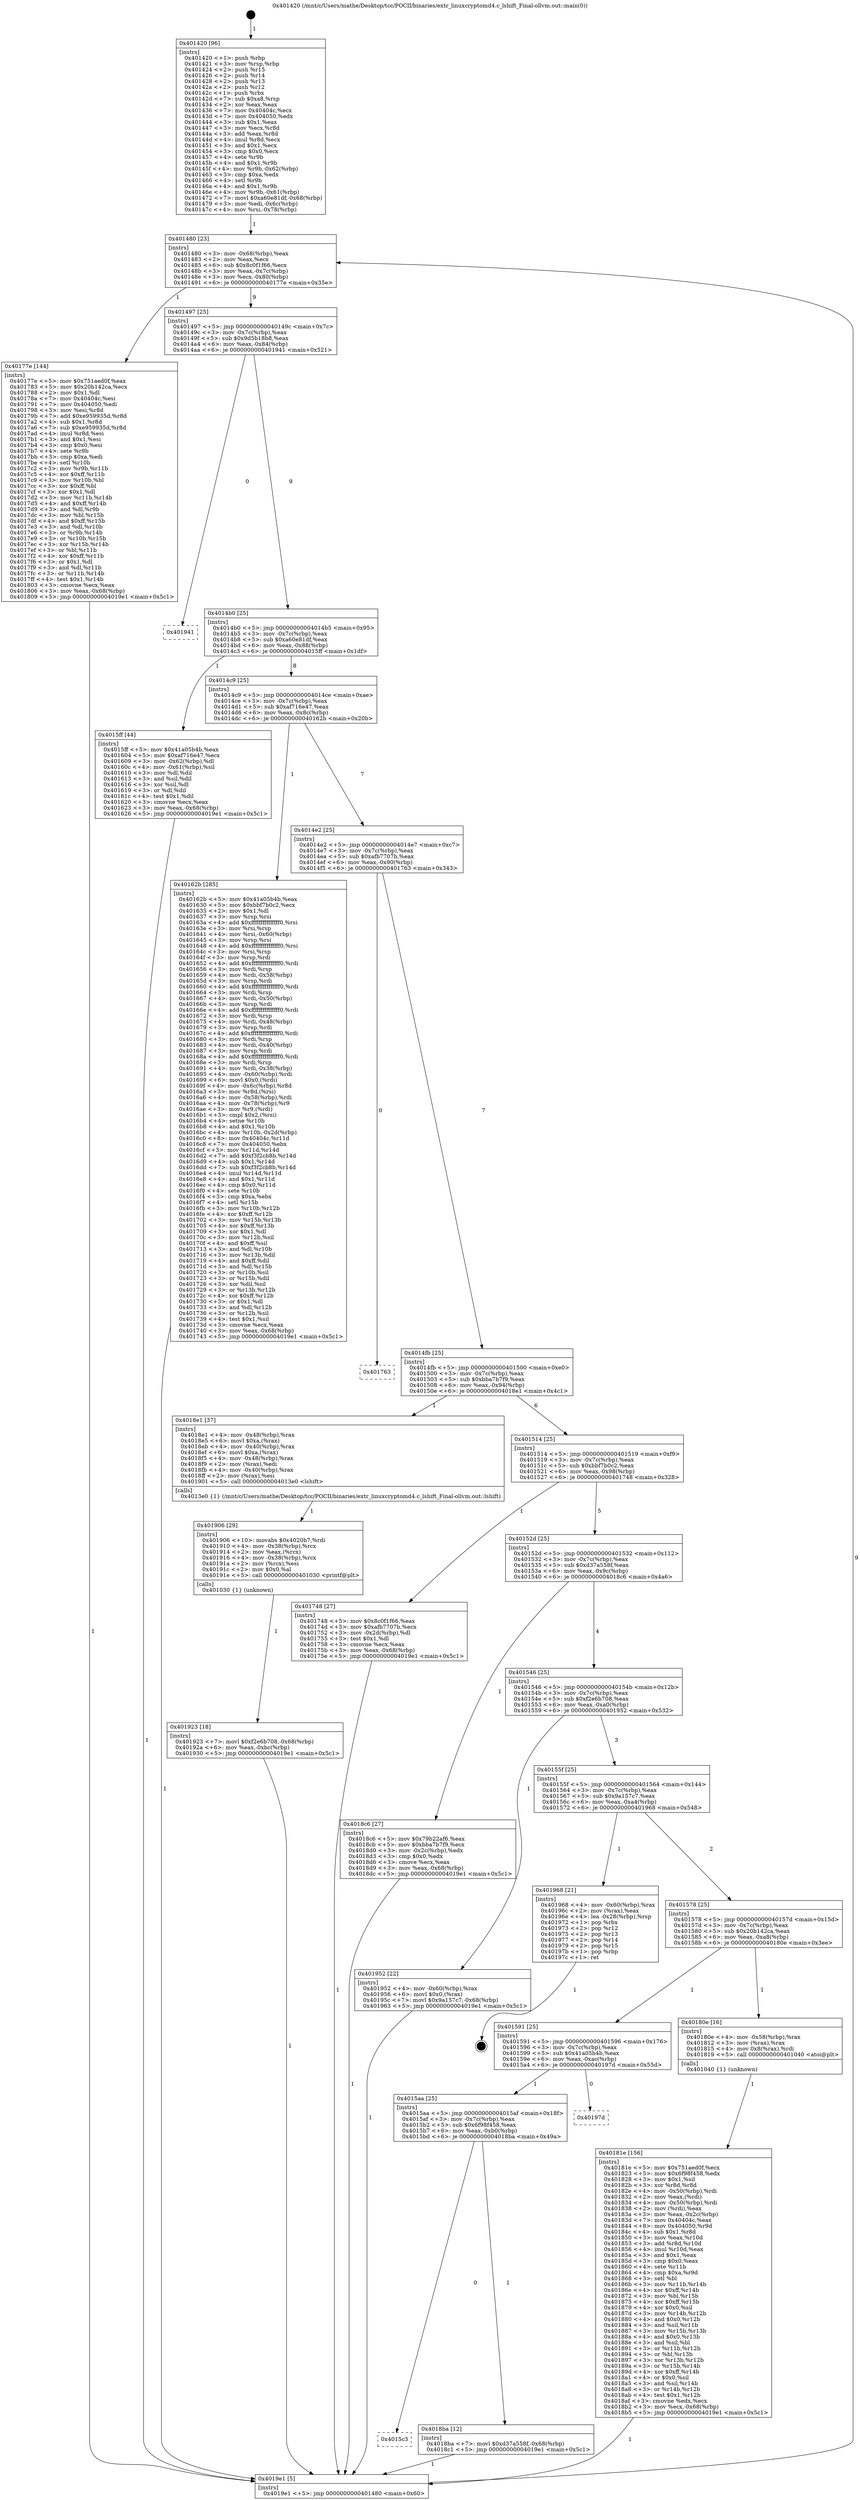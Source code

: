 digraph "0x401420" {
  label = "0x401420 (/mnt/c/Users/mathe/Desktop/tcc/POCII/binaries/extr_linuxcryptomd4.c_lshift_Final-ollvm.out::main(0))"
  labelloc = "t"
  node[shape=record]

  Entry [label="",width=0.3,height=0.3,shape=circle,fillcolor=black,style=filled]
  "0x401480" [label="{
     0x401480 [23]\l
     | [instrs]\l
     &nbsp;&nbsp;0x401480 \<+3\>: mov -0x68(%rbp),%eax\l
     &nbsp;&nbsp;0x401483 \<+2\>: mov %eax,%ecx\l
     &nbsp;&nbsp;0x401485 \<+6\>: sub $0x8c0f1f66,%ecx\l
     &nbsp;&nbsp;0x40148b \<+3\>: mov %eax,-0x7c(%rbp)\l
     &nbsp;&nbsp;0x40148e \<+3\>: mov %ecx,-0x80(%rbp)\l
     &nbsp;&nbsp;0x401491 \<+6\>: je 000000000040177e \<main+0x35e\>\l
  }"]
  "0x40177e" [label="{
     0x40177e [144]\l
     | [instrs]\l
     &nbsp;&nbsp;0x40177e \<+5\>: mov $0x751aed0f,%eax\l
     &nbsp;&nbsp;0x401783 \<+5\>: mov $0x20b142ca,%ecx\l
     &nbsp;&nbsp;0x401788 \<+2\>: mov $0x1,%dl\l
     &nbsp;&nbsp;0x40178a \<+7\>: mov 0x40404c,%esi\l
     &nbsp;&nbsp;0x401791 \<+7\>: mov 0x404050,%edi\l
     &nbsp;&nbsp;0x401798 \<+3\>: mov %esi,%r8d\l
     &nbsp;&nbsp;0x40179b \<+7\>: add $0xe959935d,%r8d\l
     &nbsp;&nbsp;0x4017a2 \<+4\>: sub $0x1,%r8d\l
     &nbsp;&nbsp;0x4017a6 \<+7\>: sub $0xe959935d,%r8d\l
     &nbsp;&nbsp;0x4017ad \<+4\>: imul %r8d,%esi\l
     &nbsp;&nbsp;0x4017b1 \<+3\>: and $0x1,%esi\l
     &nbsp;&nbsp;0x4017b4 \<+3\>: cmp $0x0,%esi\l
     &nbsp;&nbsp;0x4017b7 \<+4\>: sete %r9b\l
     &nbsp;&nbsp;0x4017bb \<+3\>: cmp $0xa,%edi\l
     &nbsp;&nbsp;0x4017be \<+4\>: setl %r10b\l
     &nbsp;&nbsp;0x4017c2 \<+3\>: mov %r9b,%r11b\l
     &nbsp;&nbsp;0x4017c5 \<+4\>: xor $0xff,%r11b\l
     &nbsp;&nbsp;0x4017c9 \<+3\>: mov %r10b,%bl\l
     &nbsp;&nbsp;0x4017cc \<+3\>: xor $0xff,%bl\l
     &nbsp;&nbsp;0x4017cf \<+3\>: xor $0x1,%dl\l
     &nbsp;&nbsp;0x4017d2 \<+3\>: mov %r11b,%r14b\l
     &nbsp;&nbsp;0x4017d5 \<+4\>: and $0xff,%r14b\l
     &nbsp;&nbsp;0x4017d9 \<+3\>: and %dl,%r9b\l
     &nbsp;&nbsp;0x4017dc \<+3\>: mov %bl,%r15b\l
     &nbsp;&nbsp;0x4017df \<+4\>: and $0xff,%r15b\l
     &nbsp;&nbsp;0x4017e3 \<+3\>: and %dl,%r10b\l
     &nbsp;&nbsp;0x4017e6 \<+3\>: or %r9b,%r14b\l
     &nbsp;&nbsp;0x4017e9 \<+3\>: or %r10b,%r15b\l
     &nbsp;&nbsp;0x4017ec \<+3\>: xor %r15b,%r14b\l
     &nbsp;&nbsp;0x4017ef \<+3\>: or %bl,%r11b\l
     &nbsp;&nbsp;0x4017f2 \<+4\>: xor $0xff,%r11b\l
     &nbsp;&nbsp;0x4017f6 \<+3\>: or $0x1,%dl\l
     &nbsp;&nbsp;0x4017f9 \<+3\>: and %dl,%r11b\l
     &nbsp;&nbsp;0x4017fc \<+3\>: or %r11b,%r14b\l
     &nbsp;&nbsp;0x4017ff \<+4\>: test $0x1,%r14b\l
     &nbsp;&nbsp;0x401803 \<+3\>: cmovne %ecx,%eax\l
     &nbsp;&nbsp;0x401806 \<+3\>: mov %eax,-0x68(%rbp)\l
     &nbsp;&nbsp;0x401809 \<+5\>: jmp 00000000004019e1 \<main+0x5c1\>\l
  }"]
  "0x401497" [label="{
     0x401497 [25]\l
     | [instrs]\l
     &nbsp;&nbsp;0x401497 \<+5\>: jmp 000000000040149c \<main+0x7c\>\l
     &nbsp;&nbsp;0x40149c \<+3\>: mov -0x7c(%rbp),%eax\l
     &nbsp;&nbsp;0x40149f \<+5\>: sub $0x9d5b18b8,%eax\l
     &nbsp;&nbsp;0x4014a4 \<+6\>: mov %eax,-0x84(%rbp)\l
     &nbsp;&nbsp;0x4014aa \<+6\>: je 0000000000401941 \<main+0x521\>\l
  }"]
  Exit [label="",width=0.3,height=0.3,shape=circle,fillcolor=black,style=filled,peripheries=2]
  "0x401941" [label="{
     0x401941\l
  }", style=dashed]
  "0x4014b0" [label="{
     0x4014b0 [25]\l
     | [instrs]\l
     &nbsp;&nbsp;0x4014b0 \<+5\>: jmp 00000000004014b5 \<main+0x95\>\l
     &nbsp;&nbsp;0x4014b5 \<+3\>: mov -0x7c(%rbp),%eax\l
     &nbsp;&nbsp;0x4014b8 \<+5\>: sub $0xa60e81df,%eax\l
     &nbsp;&nbsp;0x4014bd \<+6\>: mov %eax,-0x88(%rbp)\l
     &nbsp;&nbsp;0x4014c3 \<+6\>: je 00000000004015ff \<main+0x1df\>\l
  }"]
  "0x401923" [label="{
     0x401923 [18]\l
     | [instrs]\l
     &nbsp;&nbsp;0x401923 \<+7\>: movl $0xf2e6b708,-0x68(%rbp)\l
     &nbsp;&nbsp;0x40192a \<+6\>: mov %eax,-0xbc(%rbp)\l
     &nbsp;&nbsp;0x401930 \<+5\>: jmp 00000000004019e1 \<main+0x5c1\>\l
  }"]
  "0x4015ff" [label="{
     0x4015ff [44]\l
     | [instrs]\l
     &nbsp;&nbsp;0x4015ff \<+5\>: mov $0x41a05b4b,%eax\l
     &nbsp;&nbsp;0x401604 \<+5\>: mov $0xaf716e47,%ecx\l
     &nbsp;&nbsp;0x401609 \<+3\>: mov -0x62(%rbp),%dl\l
     &nbsp;&nbsp;0x40160c \<+4\>: mov -0x61(%rbp),%sil\l
     &nbsp;&nbsp;0x401610 \<+3\>: mov %dl,%dil\l
     &nbsp;&nbsp;0x401613 \<+3\>: and %sil,%dil\l
     &nbsp;&nbsp;0x401616 \<+3\>: xor %sil,%dl\l
     &nbsp;&nbsp;0x401619 \<+3\>: or %dl,%dil\l
     &nbsp;&nbsp;0x40161c \<+4\>: test $0x1,%dil\l
     &nbsp;&nbsp;0x401620 \<+3\>: cmovne %ecx,%eax\l
     &nbsp;&nbsp;0x401623 \<+3\>: mov %eax,-0x68(%rbp)\l
     &nbsp;&nbsp;0x401626 \<+5\>: jmp 00000000004019e1 \<main+0x5c1\>\l
  }"]
  "0x4014c9" [label="{
     0x4014c9 [25]\l
     | [instrs]\l
     &nbsp;&nbsp;0x4014c9 \<+5\>: jmp 00000000004014ce \<main+0xae\>\l
     &nbsp;&nbsp;0x4014ce \<+3\>: mov -0x7c(%rbp),%eax\l
     &nbsp;&nbsp;0x4014d1 \<+5\>: sub $0xaf716e47,%eax\l
     &nbsp;&nbsp;0x4014d6 \<+6\>: mov %eax,-0x8c(%rbp)\l
     &nbsp;&nbsp;0x4014dc \<+6\>: je 000000000040162b \<main+0x20b\>\l
  }"]
  "0x4019e1" [label="{
     0x4019e1 [5]\l
     | [instrs]\l
     &nbsp;&nbsp;0x4019e1 \<+5\>: jmp 0000000000401480 \<main+0x60\>\l
  }"]
  "0x401420" [label="{
     0x401420 [96]\l
     | [instrs]\l
     &nbsp;&nbsp;0x401420 \<+1\>: push %rbp\l
     &nbsp;&nbsp;0x401421 \<+3\>: mov %rsp,%rbp\l
     &nbsp;&nbsp;0x401424 \<+2\>: push %r15\l
     &nbsp;&nbsp;0x401426 \<+2\>: push %r14\l
     &nbsp;&nbsp;0x401428 \<+2\>: push %r13\l
     &nbsp;&nbsp;0x40142a \<+2\>: push %r12\l
     &nbsp;&nbsp;0x40142c \<+1\>: push %rbx\l
     &nbsp;&nbsp;0x40142d \<+7\>: sub $0xa8,%rsp\l
     &nbsp;&nbsp;0x401434 \<+2\>: xor %eax,%eax\l
     &nbsp;&nbsp;0x401436 \<+7\>: mov 0x40404c,%ecx\l
     &nbsp;&nbsp;0x40143d \<+7\>: mov 0x404050,%edx\l
     &nbsp;&nbsp;0x401444 \<+3\>: sub $0x1,%eax\l
     &nbsp;&nbsp;0x401447 \<+3\>: mov %ecx,%r8d\l
     &nbsp;&nbsp;0x40144a \<+3\>: add %eax,%r8d\l
     &nbsp;&nbsp;0x40144d \<+4\>: imul %r8d,%ecx\l
     &nbsp;&nbsp;0x401451 \<+3\>: and $0x1,%ecx\l
     &nbsp;&nbsp;0x401454 \<+3\>: cmp $0x0,%ecx\l
     &nbsp;&nbsp;0x401457 \<+4\>: sete %r9b\l
     &nbsp;&nbsp;0x40145b \<+4\>: and $0x1,%r9b\l
     &nbsp;&nbsp;0x40145f \<+4\>: mov %r9b,-0x62(%rbp)\l
     &nbsp;&nbsp;0x401463 \<+3\>: cmp $0xa,%edx\l
     &nbsp;&nbsp;0x401466 \<+4\>: setl %r9b\l
     &nbsp;&nbsp;0x40146a \<+4\>: and $0x1,%r9b\l
     &nbsp;&nbsp;0x40146e \<+4\>: mov %r9b,-0x61(%rbp)\l
     &nbsp;&nbsp;0x401472 \<+7\>: movl $0xa60e81df,-0x68(%rbp)\l
     &nbsp;&nbsp;0x401479 \<+3\>: mov %edi,-0x6c(%rbp)\l
     &nbsp;&nbsp;0x40147c \<+4\>: mov %rsi,-0x78(%rbp)\l
  }"]
  "0x401906" [label="{
     0x401906 [29]\l
     | [instrs]\l
     &nbsp;&nbsp;0x401906 \<+10\>: movabs $0x4020b7,%rdi\l
     &nbsp;&nbsp;0x401910 \<+4\>: mov -0x38(%rbp),%rcx\l
     &nbsp;&nbsp;0x401914 \<+2\>: mov %eax,(%rcx)\l
     &nbsp;&nbsp;0x401916 \<+4\>: mov -0x38(%rbp),%rcx\l
     &nbsp;&nbsp;0x40191a \<+2\>: mov (%rcx),%esi\l
     &nbsp;&nbsp;0x40191c \<+2\>: mov $0x0,%al\l
     &nbsp;&nbsp;0x40191e \<+5\>: call 0000000000401030 \<printf@plt\>\l
     | [calls]\l
     &nbsp;&nbsp;0x401030 \{1\} (unknown)\l
  }"]
  "0x40162b" [label="{
     0x40162b [285]\l
     | [instrs]\l
     &nbsp;&nbsp;0x40162b \<+5\>: mov $0x41a05b4b,%eax\l
     &nbsp;&nbsp;0x401630 \<+5\>: mov $0xbbf7b0c2,%ecx\l
     &nbsp;&nbsp;0x401635 \<+2\>: mov $0x1,%dl\l
     &nbsp;&nbsp;0x401637 \<+3\>: mov %rsp,%rsi\l
     &nbsp;&nbsp;0x40163a \<+4\>: add $0xfffffffffffffff0,%rsi\l
     &nbsp;&nbsp;0x40163e \<+3\>: mov %rsi,%rsp\l
     &nbsp;&nbsp;0x401641 \<+4\>: mov %rsi,-0x60(%rbp)\l
     &nbsp;&nbsp;0x401645 \<+3\>: mov %rsp,%rsi\l
     &nbsp;&nbsp;0x401648 \<+4\>: add $0xfffffffffffffff0,%rsi\l
     &nbsp;&nbsp;0x40164c \<+3\>: mov %rsi,%rsp\l
     &nbsp;&nbsp;0x40164f \<+3\>: mov %rsp,%rdi\l
     &nbsp;&nbsp;0x401652 \<+4\>: add $0xfffffffffffffff0,%rdi\l
     &nbsp;&nbsp;0x401656 \<+3\>: mov %rdi,%rsp\l
     &nbsp;&nbsp;0x401659 \<+4\>: mov %rdi,-0x58(%rbp)\l
     &nbsp;&nbsp;0x40165d \<+3\>: mov %rsp,%rdi\l
     &nbsp;&nbsp;0x401660 \<+4\>: add $0xfffffffffffffff0,%rdi\l
     &nbsp;&nbsp;0x401664 \<+3\>: mov %rdi,%rsp\l
     &nbsp;&nbsp;0x401667 \<+4\>: mov %rdi,-0x50(%rbp)\l
     &nbsp;&nbsp;0x40166b \<+3\>: mov %rsp,%rdi\l
     &nbsp;&nbsp;0x40166e \<+4\>: add $0xfffffffffffffff0,%rdi\l
     &nbsp;&nbsp;0x401672 \<+3\>: mov %rdi,%rsp\l
     &nbsp;&nbsp;0x401675 \<+4\>: mov %rdi,-0x48(%rbp)\l
     &nbsp;&nbsp;0x401679 \<+3\>: mov %rsp,%rdi\l
     &nbsp;&nbsp;0x40167c \<+4\>: add $0xfffffffffffffff0,%rdi\l
     &nbsp;&nbsp;0x401680 \<+3\>: mov %rdi,%rsp\l
     &nbsp;&nbsp;0x401683 \<+4\>: mov %rdi,-0x40(%rbp)\l
     &nbsp;&nbsp;0x401687 \<+3\>: mov %rsp,%rdi\l
     &nbsp;&nbsp;0x40168a \<+4\>: add $0xfffffffffffffff0,%rdi\l
     &nbsp;&nbsp;0x40168e \<+3\>: mov %rdi,%rsp\l
     &nbsp;&nbsp;0x401691 \<+4\>: mov %rdi,-0x38(%rbp)\l
     &nbsp;&nbsp;0x401695 \<+4\>: mov -0x60(%rbp),%rdi\l
     &nbsp;&nbsp;0x401699 \<+6\>: movl $0x0,(%rdi)\l
     &nbsp;&nbsp;0x40169f \<+4\>: mov -0x6c(%rbp),%r8d\l
     &nbsp;&nbsp;0x4016a3 \<+3\>: mov %r8d,(%rsi)\l
     &nbsp;&nbsp;0x4016a6 \<+4\>: mov -0x58(%rbp),%rdi\l
     &nbsp;&nbsp;0x4016aa \<+4\>: mov -0x78(%rbp),%r9\l
     &nbsp;&nbsp;0x4016ae \<+3\>: mov %r9,(%rdi)\l
     &nbsp;&nbsp;0x4016b1 \<+3\>: cmpl $0x2,(%rsi)\l
     &nbsp;&nbsp;0x4016b4 \<+4\>: setne %r10b\l
     &nbsp;&nbsp;0x4016b8 \<+4\>: and $0x1,%r10b\l
     &nbsp;&nbsp;0x4016bc \<+4\>: mov %r10b,-0x2d(%rbp)\l
     &nbsp;&nbsp;0x4016c0 \<+8\>: mov 0x40404c,%r11d\l
     &nbsp;&nbsp;0x4016c8 \<+7\>: mov 0x404050,%ebx\l
     &nbsp;&nbsp;0x4016cf \<+3\>: mov %r11d,%r14d\l
     &nbsp;&nbsp;0x4016d2 \<+7\>: add $0xf3f2cb8b,%r14d\l
     &nbsp;&nbsp;0x4016d9 \<+4\>: sub $0x1,%r14d\l
     &nbsp;&nbsp;0x4016dd \<+7\>: sub $0xf3f2cb8b,%r14d\l
     &nbsp;&nbsp;0x4016e4 \<+4\>: imul %r14d,%r11d\l
     &nbsp;&nbsp;0x4016e8 \<+4\>: and $0x1,%r11d\l
     &nbsp;&nbsp;0x4016ec \<+4\>: cmp $0x0,%r11d\l
     &nbsp;&nbsp;0x4016f0 \<+4\>: sete %r10b\l
     &nbsp;&nbsp;0x4016f4 \<+3\>: cmp $0xa,%ebx\l
     &nbsp;&nbsp;0x4016f7 \<+4\>: setl %r15b\l
     &nbsp;&nbsp;0x4016fb \<+3\>: mov %r10b,%r12b\l
     &nbsp;&nbsp;0x4016fe \<+4\>: xor $0xff,%r12b\l
     &nbsp;&nbsp;0x401702 \<+3\>: mov %r15b,%r13b\l
     &nbsp;&nbsp;0x401705 \<+4\>: xor $0xff,%r13b\l
     &nbsp;&nbsp;0x401709 \<+3\>: xor $0x1,%dl\l
     &nbsp;&nbsp;0x40170c \<+3\>: mov %r12b,%sil\l
     &nbsp;&nbsp;0x40170f \<+4\>: and $0xff,%sil\l
     &nbsp;&nbsp;0x401713 \<+3\>: and %dl,%r10b\l
     &nbsp;&nbsp;0x401716 \<+3\>: mov %r13b,%dil\l
     &nbsp;&nbsp;0x401719 \<+4\>: and $0xff,%dil\l
     &nbsp;&nbsp;0x40171d \<+3\>: and %dl,%r15b\l
     &nbsp;&nbsp;0x401720 \<+3\>: or %r10b,%sil\l
     &nbsp;&nbsp;0x401723 \<+3\>: or %r15b,%dil\l
     &nbsp;&nbsp;0x401726 \<+3\>: xor %dil,%sil\l
     &nbsp;&nbsp;0x401729 \<+3\>: or %r13b,%r12b\l
     &nbsp;&nbsp;0x40172c \<+4\>: xor $0xff,%r12b\l
     &nbsp;&nbsp;0x401730 \<+3\>: or $0x1,%dl\l
     &nbsp;&nbsp;0x401733 \<+3\>: and %dl,%r12b\l
     &nbsp;&nbsp;0x401736 \<+3\>: or %r12b,%sil\l
     &nbsp;&nbsp;0x401739 \<+4\>: test $0x1,%sil\l
     &nbsp;&nbsp;0x40173d \<+3\>: cmovne %ecx,%eax\l
     &nbsp;&nbsp;0x401740 \<+3\>: mov %eax,-0x68(%rbp)\l
     &nbsp;&nbsp;0x401743 \<+5\>: jmp 00000000004019e1 \<main+0x5c1\>\l
  }"]
  "0x4014e2" [label="{
     0x4014e2 [25]\l
     | [instrs]\l
     &nbsp;&nbsp;0x4014e2 \<+5\>: jmp 00000000004014e7 \<main+0xc7\>\l
     &nbsp;&nbsp;0x4014e7 \<+3\>: mov -0x7c(%rbp),%eax\l
     &nbsp;&nbsp;0x4014ea \<+5\>: sub $0xafb7707b,%eax\l
     &nbsp;&nbsp;0x4014ef \<+6\>: mov %eax,-0x90(%rbp)\l
     &nbsp;&nbsp;0x4014f5 \<+6\>: je 0000000000401763 \<main+0x343\>\l
  }"]
  "0x4015c3" [label="{
     0x4015c3\l
  }", style=dashed]
  "0x4018ba" [label="{
     0x4018ba [12]\l
     | [instrs]\l
     &nbsp;&nbsp;0x4018ba \<+7\>: movl $0xd37a558f,-0x68(%rbp)\l
     &nbsp;&nbsp;0x4018c1 \<+5\>: jmp 00000000004019e1 \<main+0x5c1\>\l
  }"]
  "0x401763" [label="{
     0x401763\l
  }", style=dashed]
  "0x4014fb" [label="{
     0x4014fb [25]\l
     | [instrs]\l
     &nbsp;&nbsp;0x4014fb \<+5\>: jmp 0000000000401500 \<main+0xe0\>\l
     &nbsp;&nbsp;0x401500 \<+3\>: mov -0x7c(%rbp),%eax\l
     &nbsp;&nbsp;0x401503 \<+5\>: sub $0xbba7b7f9,%eax\l
     &nbsp;&nbsp;0x401508 \<+6\>: mov %eax,-0x94(%rbp)\l
     &nbsp;&nbsp;0x40150e \<+6\>: je 00000000004018e1 \<main+0x4c1\>\l
  }"]
  "0x4015aa" [label="{
     0x4015aa [25]\l
     | [instrs]\l
     &nbsp;&nbsp;0x4015aa \<+5\>: jmp 00000000004015af \<main+0x18f\>\l
     &nbsp;&nbsp;0x4015af \<+3\>: mov -0x7c(%rbp),%eax\l
     &nbsp;&nbsp;0x4015b2 \<+5\>: sub $0x6f98f458,%eax\l
     &nbsp;&nbsp;0x4015b7 \<+6\>: mov %eax,-0xb0(%rbp)\l
     &nbsp;&nbsp;0x4015bd \<+6\>: je 00000000004018ba \<main+0x49a\>\l
  }"]
  "0x4018e1" [label="{
     0x4018e1 [37]\l
     | [instrs]\l
     &nbsp;&nbsp;0x4018e1 \<+4\>: mov -0x48(%rbp),%rax\l
     &nbsp;&nbsp;0x4018e5 \<+6\>: movl $0xa,(%rax)\l
     &nbsp;&nbsp;0x4018eb \<+4\>: mov -0x40(%rbp),%rax\l
     &nbsp;&nbsp;0x4018ef \<+6\>: movl $0xa,(%rax)\l
     &nbsp;&nbsp;0x4018f5 \<+4\>: mov -0x48(%rbp),%rax\l
     &nbsp;&nbsp;0x4018f9 \<+2\>: mov (%rax),%edi\l
     &nbsp;&nbsp;0x4018fb \<+4\>: mov -0x40(%rbp),%rax\l
     &nbsp;&nbsp;0x4018ff \<+2\>: mov (%rax),%esi\l
     &nbsp;&nbsp;0x401901 \<+5\>: call 00000000004013e0 \<lshift\>\l
     | [calls]\l
     &nbsp;&nbsp;0x4013e0 \{1\} (/mnt/c/Users/mathe/Desktop/tcc/POCII/binaries/extr_linuxcryptomd4.c_lshift_Final-ollvm.out::lshift)\l
  }"]
  "0x401514" [label="{
     0x401514 [25]\l
     | [instrs]\l
     &nbsp;&nbsp;0x401514 \<+5\>: jmp 0000000000401519 \<main+0xf9\>\l
     &nbsp;&nbsp;0x401519 \<+3\>: mov -0x7c(%rbp),%eax\l
     &nbsp;&nbsp;0x40151c \<+5\>: sub $0xbbf7b0c2,%eax\l
     &nbsp;&nbsp;0x401521 \<+6\>: mov %eax,-0x98(%rbp)\l
     &nbsp;&nbsp;0x401527 \<+6\>: je 0000000000401748 \<main+0x328\>\l
  }"]
  "0x40197d" [label="{
     0x40197d\l
  }", style=dashed]
  "0x401748" [label="{
     0x401748 [27]\l
     | [instrs]\l
     &nbsp;&nbsp;0x401748 \<+5\>: mov $0x8c0f1f66,%eax\l
     &nbsp;&nbsp;0x40174d \<+5\>: mov $0xafb7707b,%ecx\l
     &nbsp;&nbsp;0x401752 \<+3\>: mov -0x2d(%rbp),%dl\l
     &nbsp;&nbsp;0x401755 \<+3\>: test $0x1,%dl\l
     &nbsp;&nbsp;0x401758 \<+3\>: cmovne %ecx,%eax\l
     &nbsp;&nbsp;0x40175b \<+3\>: mov %eax,-0x68(%rbp)\l
     &nbsp;&nbsp;0x40175e \<+5\>: jmp 00000000004019e1 \<main+0x5c1\>\l
  }"]
  "0x40152d" [label="{
     0x40152d [25]\l
     | [instrs]\l
     &nbsp;&nbsp;0x40152d \<+5\>: jmp 0000000000401532 \<main+0x112\>\l
     &nbsp;&nbsp;0x401532 \<+3\>: mov -0x7c(%rbp),%eax\l
     &nbsp;&nbsp;0x401535 \<+5\>: sub $0xd37a558f,%eax\l
     &nbsp;&nbsp;0x40153a \<+6\>: mov %eax,-0x9c(%rbp)\l
     &nbsp;&nbsp;0x401540 \<+6\>: je 00000000004018c6 \<main+0x4a6\>\l
  }"]
  "0x40181e" [label="{
     0x40181e [156]\l
     | [instrs]\l
     &nbsp;&nbsp;0x40181e \<+5\>: mov $0x751aed0f,%ecx\l
     &nbsp;&nbsp;0x401823 \<+5\>: mov $0x6f98f458,%edx\l
     &nbsp;&nbsp;0x401828 \<+3\>: mov $0x1,%sil\l
     &nbsp;&nbsp;0x40182b \<+3\>: xor %r8d,%r8d\l
     &nbsp;&nbsp;0x40182e \<+4\>: mov -0x50(%rbp),%rdi\l
     &nbsp;&nbsp;0x401832 \<+2\>: mov %eax,(%rdi)\l
     &nbsp;&nbsp;0x401834 \<+4\>: mov -0x50(%rbp),%rdi\l
     &nbsp;&nbsp;0x401838 \<+2\>: mov (%rdi),%eax\l
     &nbsp;&nbsp;0x40183a \<+3\>: mov %eax,-0x2c(%rbp)\l
     &nbsp;&nbsp;0x40183d \<+7\>: mov 0x40404c,%eax\l
     &nbsp;&nbsp;0x401844 \<+8\>: mov 0x404050,%r9d\l
     &nbsp;&nbsp;0x40184c \<+4\>: sub $0x1,%r8d\l
     &nbsp;&nbsp;0x401850 \<+3\>: mov %eax,%r10d\l
     &nbsp;&nbsp;0x401853 \<+3\>: add %r8d,%r10d\l
     &nbsp;&nbsp;0x401856 \<+4\>: imul %r10d,%eax\l
     &nbsp;&nbsp;0x40185a \<+3\>: and $0x1,%eax\l
     &nbsp;&nbsp;0x40185d \<+3\>: cmp $0x0,%eax\l
     &nbsp;&nbsp;0x401860 \<+4\>: sete %r11b\l
     &nbsp;&nbsp;0x401864 \<+4\>: cmp $0xa,%r9d\l
     &nbsp;&nbsp;0x401868 \<+3\>: setl %bl\l
     &nbsp;&nbsp;0x40186b \<+3\>: mov %r11b,%r14b\l
     &nbsp;&nbsp;0x40186e \<+4\>: xor $0xff,%r14b\l
     &nbsp;&nbsp;0x401872 \<+3\>: mov %bl,%r15b\l
     &nbsp;&nbsp;0x401875 \<+4\>: xor $0xff,%r15b\l
     &nbsp;&nbsp;0x401879 \<+4\>: xor $0x0,%sil\l
     &nbsp;&nbsp;0x40187d \<+3\>: mov %r14b,%r12b\l
     &nbsp;&nbsp;0x401880 \<+4\>: and $0x0,%r12b\l
     &nbsp;&nbsp;0x401884 \<+3\>: and %sil,%r11b\l
     &nbsp;&nbsp;0x401887 \<+3\>: mov %r15b,%r13b\l
     &nbsp;&nbsp;0x40188a \<+4\>: and $0x0,%r13b\l
     &nbsp;&nbsp;0x40188e \<+3\>: and %sil,%bl\l
     &nbsp;&nbsp;0x401891 \<+3\>: or %r11b,%r12b\l
     &nbsp;&nbsp;0x401894 \<+3\>: or %bl,%r13b\l
     &nbsp;&nbsp;0x401897 \<+3\>: xor %r13b,%r12b\l
     &nbsp;&nbsp;0x40189a \<+3\>: or %r15b,%r14b\l
     &nbsp;&nbsp;0x40189d \<+4\>: xor $0xff,%r14b\l
     &nbsp;&nbsp;0x4018a1 \<+4\>: or $0x0,%sil\l
     &nbsp;&nbsp;0x4018a5 \<+3\>: and %sil,%r14b\l
     &nbsp;&nbsp;0x4018a8 \<+3\>: or %r14b,%r12b\l
     &nbsp;&nbsp;0x4018ab \<+4\>: test $0x1,%r12b\l
     &nbsp;&nbsp;0x4018af \<+3\>: cmovne %edx,%ecx\l
     &nbsp;&nbsp;0x4018b2 \<+3\>: mov %ecx,-0x68(%rbp)\l
     &nbsp;&nbsp;0x4018b5 \<+5\>: jmp 00000000004019e1 \<main+0x5c1\>\l
  }"]
  "0x4018c6" [label="{
     0x4018c6 [27]\l
     | [instrs]\l
     &nbsp;&nbsp;0x4018c6 \<+5\>: mov $0x79b22af6,%eax\l
     &nbsp;&nbsp;0x4018cb \<+5\>: mov $0xbba7b7f9,%ecx\l
     &nbsp;&nbsp;0x4018d0 \<+3\>: mov -0x2c(%rbp),%edx\l
     &nbsp;&nbsp;0x4018d3 \<+3\>: cmp $0x0,%edx\l
     &nbsp;&nbsp;0x4018d6 \<+3\>: cmove %ecx,%eax\l
     &nbsp;&nbsp;0x4018d9 \<+3\>: mov %eax,-0x68(%rbp)\l
     &nbsp;&nbsp;0x4018dc \<+5\>: jmp 00000000004019e1 \<main+0x5c1\>\l
  }"]
  "0x401546" [label="{
     0x401546 [25]\l
     | [instrs]\l
     &nbsp;&nbsp;0x401546 \<+5\>: jmp 000000000040154b \<main+0x12b\>\l
     &nbsp;&nbsp;0x40154b \<+3\>: mov -0x7c(%rbp),%eax\l
     &nbsp;&nbsp;0x40154e \<+5\>: sub $0xf2e6b708,%eax\l
     &nbsp;&nbsp;0x401553 \<+6\>: mov %eax,-0xa0(%rbp)\l
     &nbsp;&nbsp;0x401559 \<+6\>: je 0000000000401952 \<main+0x532\>\l
  }"]
  "0x401591" [label="{
     0x401591 [25]\l
     | [instrs]\l
     &nbsp;&nbsp;0x401591 \<+5\>: jmp 0000000000401596 \<main+0x176\>\l
     &nbsp;&nbsp;0x401596 \<+3\>: mov -0x7c(%rbp),%eax\l
     &nbsp;&nbsp;0x401599 \<+5\>: sub $0x41a05b4b,%eax\l
     &nbsp;&nbsp;0x40159e \<+6\>: mov %eax,-0xac(%rbp)\l
     &nbsp;&nbsp;0x4015a4 \<+6\>: je 000000000040197d \<main+0x55d\>\l
  }"]
  "0x401952" [label="{
     0x401952 [22]\l
     | [instrs]\l
     &nbsp;&nbsp;0x401952 \<+4\>: mov -0x60(%rbp),%rax\l
     &nbsp;&nbsp;0x401956 \<+6\>: movl $0x0,(%rax)\l
     &nbsp;&nbsp;0x40195c \<+7\>: movl $0x9a157c7,-0x68(%rbp)\l
     &nbsp;&nbsp;0x401963 \<+5\>: jmp 00000000004019e1 \<main+0x5c1\>\l
  }"]
  "0x40155f" [label="{
     0x40155f [25]\l
     | [instrs]\l
     &nbsp;&nbsp;0x40155f \<+5\>: jmp 0000000000401564 \<main+0x144\>\l
     &nbsp;&nbsp;0x401564 \<+3\>: mov -0x7c(%rbp),%eax\l
     &nbsp;&nbsp;0x401567 \<+5\>: sub $0x9a157c7,%eax\l
     &nbsp;&nbsp;0x40156c \<+6\>: mov %eax,-0xa4(%rbp)\l
     &nbsp;&nbsp;0x401572 \<+6\>: je 0000000000401968 \<main+0x548\>\l
  }"]
  "0x40180e" [label="{
     0x40180e [16]\l
     | [instrs]\l
     &nbsp;&nbsp;0x40180e \<+4\>: mov -0x58(%rbp),%rax\l
     &nbsp;&nbsp;0x401812 \<+3\>: mov (%rax),%rax\l
     &nbsp;&nbsp;0x401815 \<+4\>: mov 0x8(%rax),%rdi\l
     &nbsp;&nbsp;0x401819 \<+5\>: call 0000000000401040 \<atoi@plt\>\l
     | [calls]\l
     &nbsp;&nbsp;0x401040 \{1\} (unknown)\l
  }"]
  "0x401968" [label="{
     0x401968 [21]\l
     | [instrs]\l
     &nbsp;&nbsp;0x401968 \<+4\>: mov -0x60(%rbp),%rax\l
     &nbsp;&nbsp;0x40196c \<+2\>: mov (%rax),%eax\l
     &nbsp;&nbsp;0x40196e \<+4\>: lea -0x28(%rbp),%rsp\l
     &nbsp;&nbsp;0x401972 \<+1\>: pop %rbx\l
     &nbsp;&nbsp;0x401973 \<+2\>: pop %r12\l
     &nbsp;&nbsp;0x401975 \<+2\>: pop %r13\l
     &nbsp;&nbsp;0x401977 \<+2\>: pop %r14\l
     &nbsp;&nbsp;0x401979 \<+2\>: pop %r15\l
     &nbsp;&nbsp;0x40197b \<+1\>: pop %rbp\l
     &nbsp;&nbsp;0x40197c \<+1\>: ret\l
  }"]
  "0x401578" [label="{
     0x401578 [25]\l
     | [instrs]\l
     &nbsp;&nbsp;0x401578 \<+5\>: jmp 000000000040157d \<main+0x15d\>\l
     &nbsp;&nbsp;0x40157d \<+3\>: mov -0x7c(%rbp),%eax\l
     &nbsp;&nbsp;0x401580 \<+5\>: sub $0x20b142ca,%eax\l
     &nbsp;&nbsp;0x401585 \<+6\>: mov %eax,-0xa8(%rbp)\l
     &nbsp;&nbsp;0x40158b \<+6\>: je 000000000040180e \<main+0x3ee\>\l
  }"]
  Entry -> "0x401420" [label=" 1"]
  "0x401480" -> "0x40177e" [label=" 1"]
  "0x401480" -> "0x401497" [label=" 9"]
  "0x401968" -> Exit [label=" 1"]
  "0x401497" -> "0x401941" [label=" 0"]
  "0x401497" -> "0x4014b0" [label=" 9"]
  "0x401952" -> "0x4019e1" [label=" 1"]
  "0x4014b0" -> "0x4015ff" [label=" 1"]
  "0x4014b0" -> "0x4014c9" [label=" 8"]
  "0x4015ff" -> "0x4019e1" [label=" 1"]
  "0x401420" -> "0x401480" [label=" 1"]
  "0x4019e1" -> "0x401480" [label=" 9"]
  "0x401923" -> "0x4019e1" [label=" 1"]
  "0x4014c9" -> "0x40162b" [label=" 1"]
  "0x4014c9" -> "0x4014e2" [label=" 7"]
  "0x401906" -> "0x401923" [label=" 1"]
  "0x40162b" -> "0x4019e1" [label=" 1"]
  "0x4018e1" -> "0x401906" [label=" 1"]
  "0x4014e2" -> "0x401763" [label=" 0"]
  "0x4014e2" -> "0x4014fb" [label=" 7"]
  "0x4018c6" -> "0x4019e1" [label=" 1"]
  "0x4014fb" -> "0x4018e1" [label=" 1"]
  "0x4014fb" -> "0x401514" [label=" 6"]
  "0x4015aa" -> "0x4015c3" [label=" 0"]
  "0x401514" -> "0x401748" [label=" 1"]
  "0x401514" -> "0x40152d" [label=" 5"]
  "0x401748" -> "0x4019e1" [label=" 1"]
  "0x40177e" -> "0x4019e1" [label=" 1"]
  "0x4015aa" -> "0x4018ba" [label=" 1"]
  "0x40152d" -> "0x4018c6" [label=" 1"]
  "0x40152d" -> "0x401546" [label=" 4"]
  "0x401591" -> "0x4015aa" [label=" 1"]
  "0x401546" -> "0x401952" [label=" 1"]
  "0x401546" -> "0x40155f" [label=" 3"]
  "0x401591" -> "0x40197d" [label=" 0"]
  "0x40155f" -> "0x401968" [label=" 1"]
  "0x40155f" -> "0x401578" [label=" 2"]
  "0x4018ba" -> "0x4019e1" [label=" 1"]
  "0x401578" -> "0x40180e" [label=" 1"]
  "0x401578" -> "0x401591" [label=" 1"]
  "0x40180e" -> "0x40181e" [label=" 1"]
  "0x40181e" -> "0x4019e1" [label=" 1"]
}
